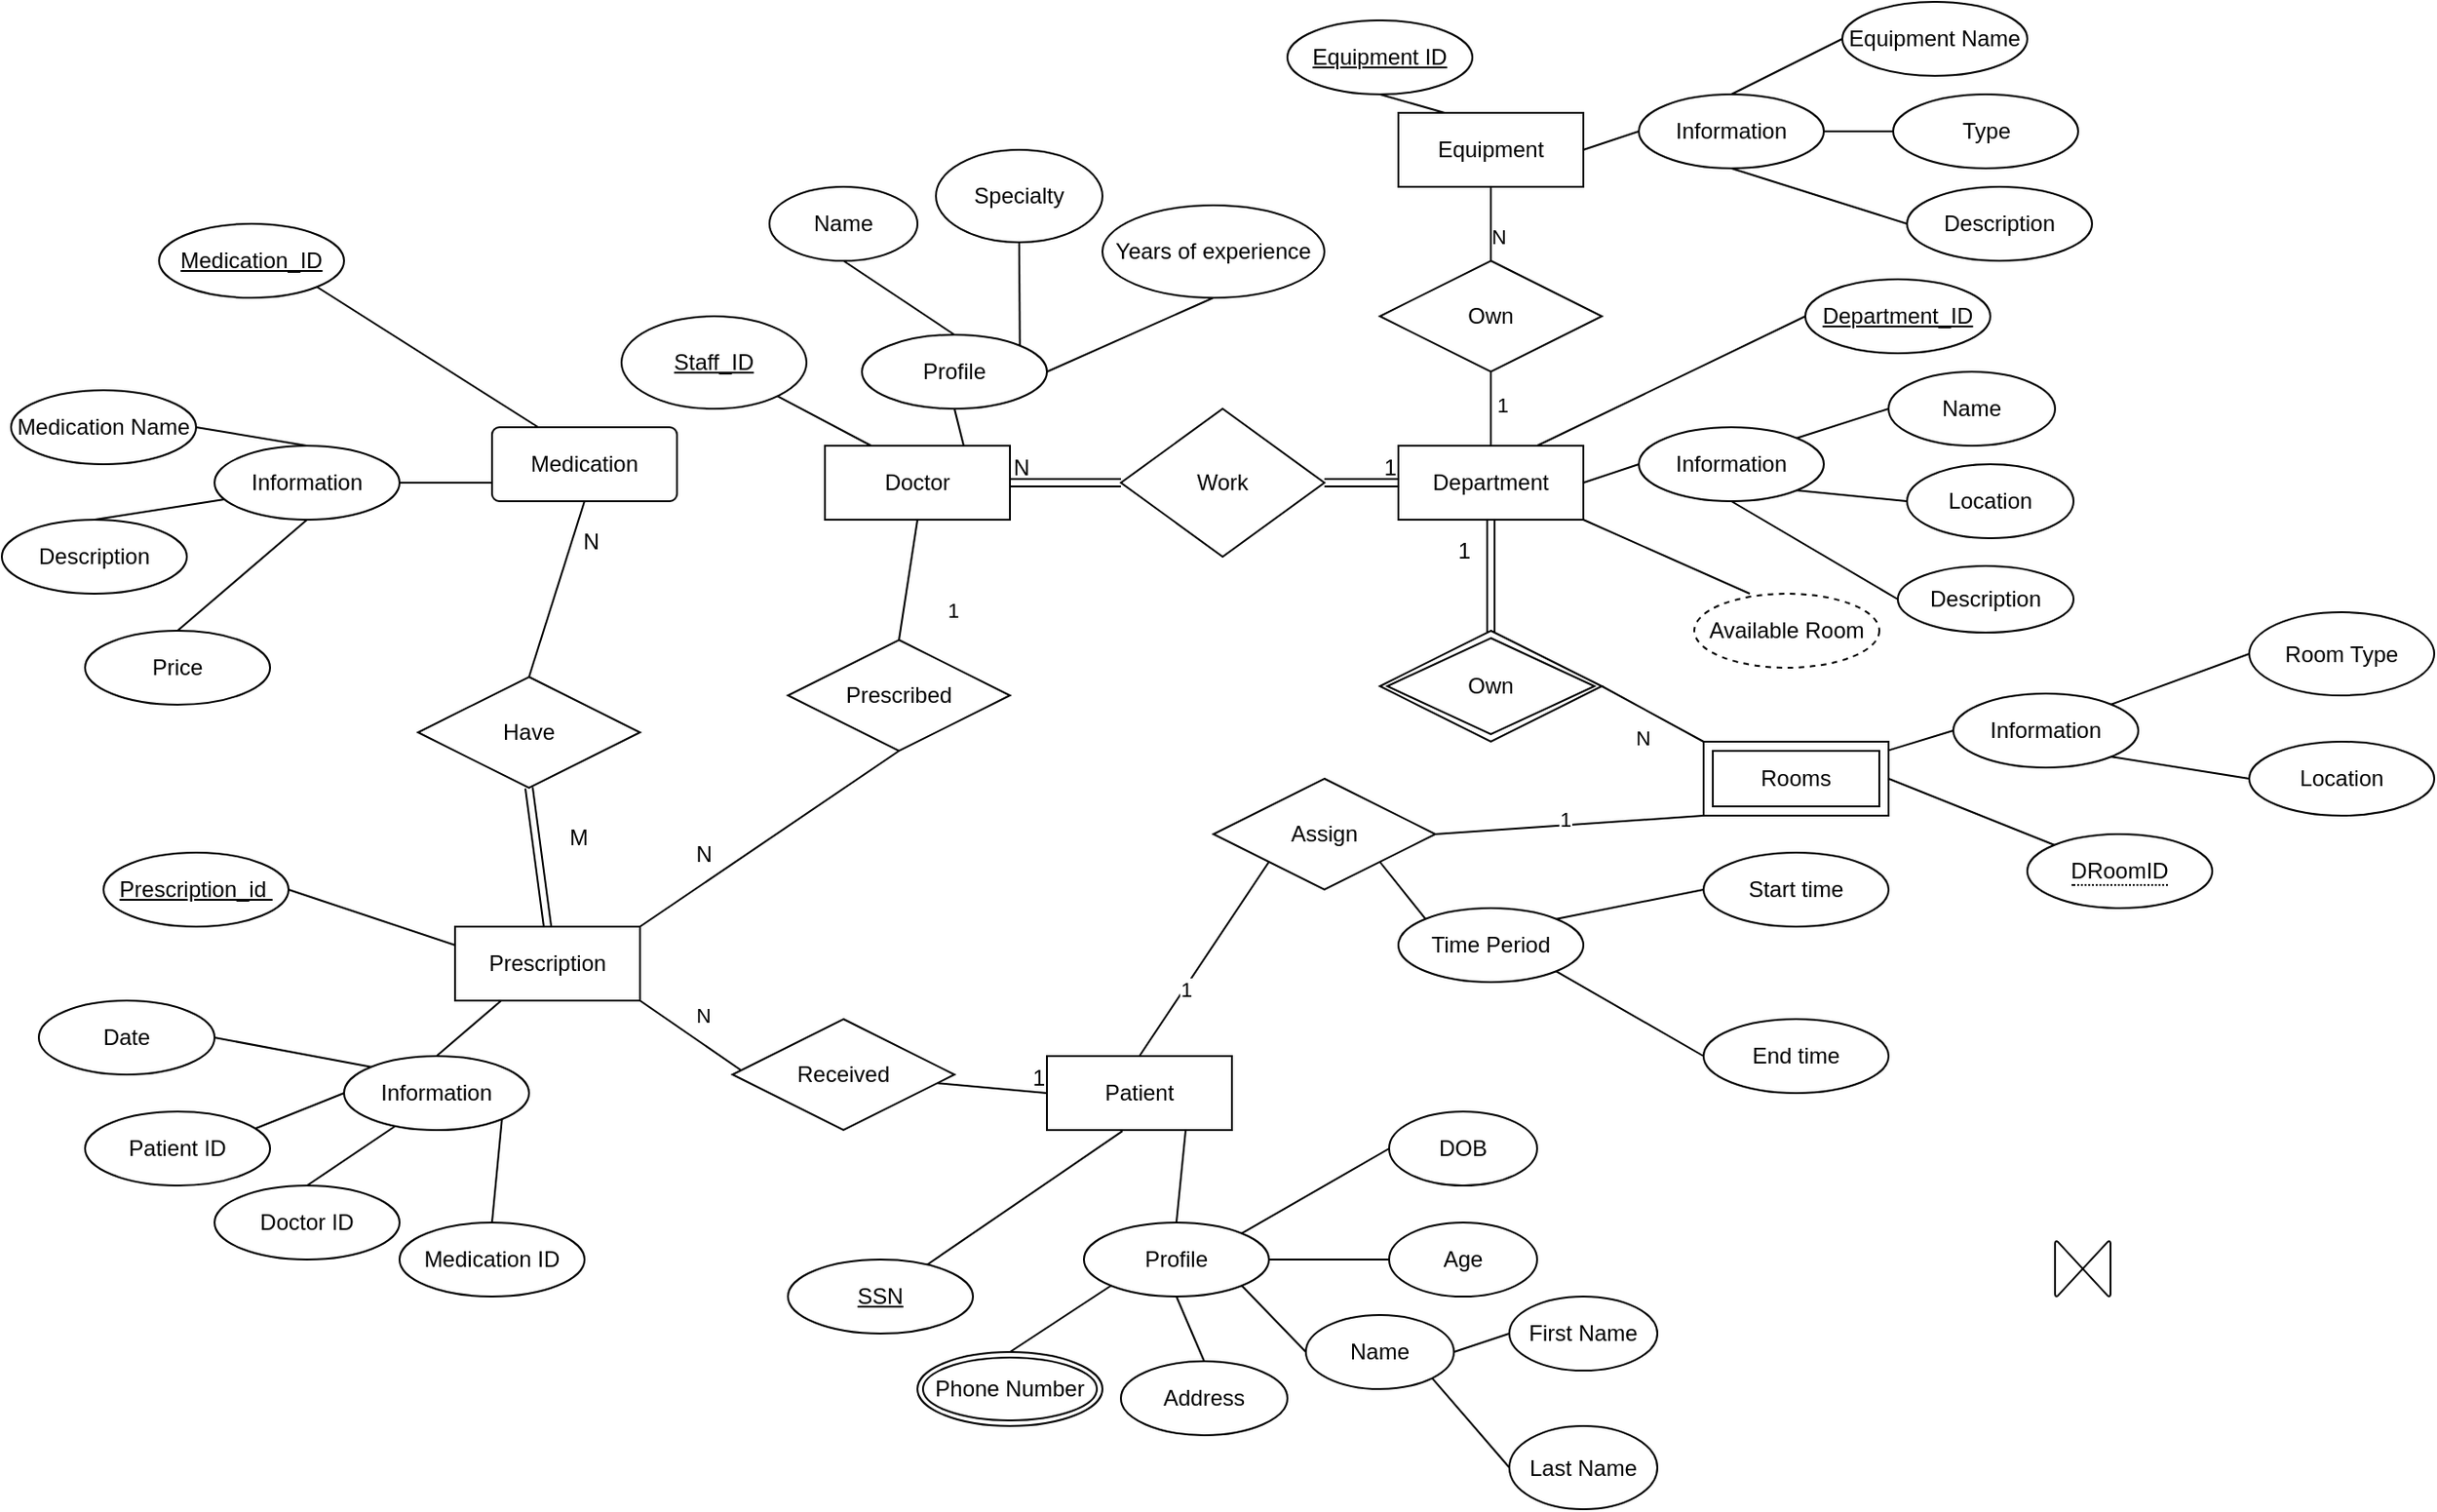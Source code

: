 <mxfile version="24.7.16">
  <diagram name="Page-1" id="lAYnDV3TWPrWhs4WG5Oa">
    <mxGraphModel dx="2662" dy="800" grid="1" gridSize="10" guides="1" tooltips="1" connect="1" arrows="1" fold="1" page="1" pageScale="1" pageWidth="1169" pageHeight="827" math="0" shadow="0">
      <root>
        <mxCell id="0" />
        <mxCell id="1" parent="0" />
        <mxCell id="o8hKFmGq3P5-GHASwoxO-2" value="&lt;u&gt;Staff_ID&lt;/u&gt;" style="ellipse;whiteSpace=wrap;html=1;" parent="1" vertex="1">
          <mxGeometry x="155" y="170" width="100" height="50" as="geometry" />
        </mxCell>
        <mxCell id="o8hKFmGq3P5-GHASwoxO-4" value="Name" style="ellipse;whiteSpace=wrap;html=1;" parent="1" vertex="1">
          <mxGeometry x="235" y="100" width="80" height="40" as="geometry" />
        </mxCell>
        <mxCell id="o8hKFmGq3P5-GHASwoxO-5" value="Specialty" style="ellipse;whiteSpace=wrap;html=1;" parent="1" vertex="1">
          <mxGeometry x="325" y="80" width="90" height="50" as="geometry" />
        </mxCell>
        <mxCell id="o8hKFmGq3P5-GHASwoxO-6" value="Years of experience" style="ellipse;whiteSpace=wrap;html=1;" parent="1" vertex="1">
          <mxGeometry x="415" y="110" width="120" height="50" as="geometry" />
        </mxCell>
        <mxCell id="o8hKFmGq3P5-GHASwoxO-11" value="" style="endArrow=none;html=1;rounded=0;exitX=0.5;exitY=1;exitDx=0;exitDy=0;entryX=1;entryY=0.5;entryDx=0;entryDy=0;" parent="1" source="o8hKFmGq3P5-GHASwoxO-6" target="ZtCGXOt3zLBjOrTxYCuQ-2" edge="1">
          <mxGeometry width="50" height="50" relative="1" as="geometry">
            <mxPoint x="405" y="220" as="sourcePoint" />
            <mxPoint x="315" y="235" as="targetPoint" />
          </mxGeometry>
        </mxCell>
        <mxCell id="o8hKFmGq3P5-GHASwoxO-13" value="" style="endArrow=none;html=1;rounded=0;entryX=0.5;entryY=1;entryDx=0;entryDy=0;exitX=1;exitY=0;exitDx=0;exitDy=0;" parent="1" source="ZtCGXOt3zLBjOrTxYCuQ-2" target="o8hKFmGq3P5-GHASwoxO-5" edge="1">
          <mxGeometry width="50" height="50" relative="1" as="geometry">
            <mxPoint x="320" y="100" as="sourcePoint" />
            <mxPoint x="575" y="70" as="targetPoint" />
          </mxGeometry>
        </mxCell>
        <mxCell id="o8hKFmGq3P5-GHASwoxO-14" value="" style="endArrow=none;html=1;rounded=0;exitX=0.5;exitY=0;exitDx=0;exitDy=0;entryX=0.5;entryY=1;entryDx=0;entryDy=0;" parent="1" source="ZtCGXOt3zLBjOrTxYCuQ-2" target="o8hKFmGq3P5-GHASwoxO-4" edge="1">
          <mxGeometry width="50" height="50" relative="1" as="geometry">
            <mxPoint x="415" y="190" as="sourcePoint" />
            <mxPoint x="275" y="150" as="targetPoint" />
          </mxGeometry>
        </mxCell>
        <mxCell id="o8hKFmGq3P5-GHASwoxO-15" value="" style="endArrow=none;html=1;rounded=0;entryX=0.25;entryY=0;entryDx=0;entryDy=0;" parent="1" source="o8hKFmGq3P5-GHASwoxO-2" target="o8hKFmGq3P5-GHASwoxO-100" edge="1">
          <mxGeometry width="50" height="50" relative="1" as="geometry">
            <mxPoint x="265" y="170" as="sourcePoint" />
            <mxPoint x="335" y="190" as="targetPoint" />
          </mxGeometry>
        </mxCell>
        <mxCell id="o8hKFmGq3P5-GHASwoxO-17" value="&lt;u&gt;Department_ID&lt;/u&gt;" style="ellipse;whiteSpace=wrap;html=1;" parent="1" vertex="1">
          <mxGeometry x="795" y="150" width="100" height="40" as="geometry" />
        </mxCell>
        <mxCell id="o8hKFmGq3P5-GHASwoxO-18" value="Description" style="ellipse;whiteSpace=wrap;html=1;" parent="1" vertex="1">
          <mxGeometry x="845" y="305" width="95" height="36" as="geometry" />
        </mxCell>
        <mxCell id="o8hKFmGq3P5-GHASwoxO-19" value="Location" style="ellipse;whiteSpace=wrap;html=1;" parent="1" vertex="1">
          <mxGeometry x="850" y="250" width="90" height="40" as="geometry" />
        </mxCell>
        <mxCell id="o8hKFmGq3P5-GHASwoxO-20" value="" style="endArrow=none;html=1;rounded=0;entryX=0.75;entryY=0;entryDx=0;entryDy=0;exitX=0;exitY=0.5;exitDx=0;exitDy=0;" parent="1" source="o8hKFmGq3P5-GHASwoxO-17" target="o8hKFmGq3P5-GHASwoxO-101" edge="1">
          <mxGeometry width="50" height="50" relative="1" as="geometry">
            <mxPoint x="735" y="130" as="sourcePoint" />
            <mxPoint x="655" y="220" as="targetPoint" />
          </mxGeometry>
        </mxCell>
        <mxCell id="o8hKFmGq3P5-GHASwoxO-21" value="" style="endArrow=none;html=1;rounded=0;entryX=0;entryY=0.5;entryDx=0;entryDy=0;exitX=1;exitY=1;exitDx=0;exitDy=0;" parent="1" target="o8hKFmGq3P5-GHASwoxO-19" edge="1" source="ZtCGXOt3zLBjOrTxYCuQ-3">
          <mxGeometry width="50" height="50" relative="1" as="geometry">
            <mxPoint x="655" y="260" as="sourcePoint" />
            <mxPoint x="865" y="120" as="targetPoint" />
          </mxGeometry>
        </mxCell>
        <mxCell id="o8hKFmGq3P5-GHASwoxO-22" value="" style="endArrow=none;html=1;rounded=0;exitX=0;exitY=0.5;exitDx=0;exitDy=0;entryX=0.5;entryY=1;entryDx=0;entryDy=0;" parent="1" source="o8hKFmGq3P5-GHASwoxO-18" target="ZtCGXOt3zLBjOrTxYCuQ-3" edge="1">
          <mxGeometry width="50" height="50" relative="1" as="geometry">
            <mxPoint x="735" y="260" as="sourcePoint" />
            <mxPoint x="655" y="300" as="targetPoint" />
          </mxGeometry>
        </mxCell>
        <mxCell id="o8hKFmGq3P5-GHASwoxO-33" value="&lt;u&gt;SSN&lt;/u&gt;" style="ellipse;whiteSpace=wrap;html=1;" parent="1" vertex="1">
          <mxGeometry x="245" y="680" width="100" height="40" as="geometry" />
        </mxCell>
        <mxCell id="o8hKFmGq3P5-GHASwoxO-35" value="Name" style="ellipse;whiteSpace=wrap;html=1;" parent="1" vertex="1">
          <mxGeometry x="525" y="710" width="80" height="40" as="geometry" />
        </mxCell>
        <mxCell id="o8hKFmGq3P5-GHASwoxO-36" value="Address" style="ellipse;whiteSpace=wrap;html=1;" parent="1" vertex="1">
          <mxGeometry x="425" y="735" width="90" height="40" as="geometry" />
        </mxCell>
        <mxCell id="o8hKFmGq3P5-GHASwoxO-37" value="" style="endArrow=none;html=1;rounded=0;exitX=0.5;exitY=0;exitDx=0;exitDy=0;entryX=0;entryY=1;entryDx=0;entryDy=0;" parent="1" source="o8hKFmGq3P5-GHASwoxO-51" target="ZtCGXOt3zLBjOrTxYCuQ-6" edge="1">
          <mxGeometry width="50" height="50" relative="1" as="geometry">
            <mxPoint x="680" y="755" as="sourcePoint" />
            <mxPoint x="445" y="680" as="targetPoint" />
          </mxGeometry>
        </mxCell>
        <mxCell id="o8hKFmGq3P5-GHASwoxO-38" value="" style="endArrow=none;html=1;rounded=0;entryX=0;entryY=0.5;entryDx=0;entryDy=0;exitX=1;exitY=1;exitDx=0;exitDy=0;" parent="1" source="ZtCGXOt3zLBjOrTxYCuQ-6" target="o8hKFmGq3P5-GHASwoxO-35" edge="1">
          <mxGeometry width="50" height="50" relative="1" as="geometry">
            <mxPoint x="495" y="680" as="sourcePoint" />
            <mxPoint x="730" y="640" as="targetPoint" />
          </mxGeometry>
        </mxCell>
        <mxCell id="o8hKFmGq3P5-GHASwoxO-39" value="" style="endArrow=none;html=1;rounded=0;entryX=0.5;entryY=0;entryDx=0;entryDy=0;exitX=0.5;exitY=1;exitDx=0;exitDy=0;" parent="1" source="ZtCGXOt3zLBjOrTxYCuQ-6" target="o8hKFmGq3P5-GHASwoxO-36" edge="1">
          <mxGeometry width="50" height="50" relative="1" as="geometry">
            <mxPoint x="512.48" y="742.1" as="sourcePoint" />
            <mxPoint x="720" y="650" as="targetPoint" />
          </mxGeometry>
        </mxCell>
        <mxCell id="o8hKFmGq3P5-GHASwoxO-41" value="" style="endArrow=none;html=1;rounded=0;exitX=0.408;exitY=1.015;exitDx=0;exitDy=0;exitPerimeter=0;" parent="1" source="o8hKFmGq3P5-GHASwoxO-92" target="o8hKFmGq3P5-GHASwoxO-33" edge="1">
          <mxGeometry width="50" height="50" relative="1" as="geometry">
            <mxPoint x="425" y="575" as="sourcePoint" />
            <mxPoint x="465" y="625" as="targetPoint" />
          </mxGeometry>
        </mxCell>
        <mxCell id="o8hKFmGq3P5-GHASwoxO-42" value="First Name" style="ellipse;whiteSpace=wrap;html=1;" parent="1" vertex="1">
          <mxGeometry x="635" y="700" width="80" height="40" as="geometry" />
        </mxCell>
        <mxCell id="o8hKFmGq3P5-GHASwoxO-44" value="Last Name" style="ellipse;whiteSpace=wrap;html=1;" parent="1" vertex="1">
          <mxGeometry x="635" y="770" width="80" height="45" as="geometry" />
        </mxCell>
        <mxCell id="o8hKFmGq3P5-GHASwoxO-46" value="" style="endArrow=none;html=1;rounded=0;exitX=1;exitY=0.5;exitDx=0;exitDy=0;entryX=0;entryY=0.5;entryDx=0;entryDy=0;" parent="1" source="o8hKFmGq3P5-GHASwoxO-35" target="o8hKFmGq3P5-GHASwoxO-42" edge="1">
          <mxGeometry width="50" height="50" relative="1" as="geometry">
            <mxPoint x="720" y="630" as="sourcePoint" />
            <mxPoint x="770" y="580" as="targetPoint" />
          </mxGeometry>
        </mxCell>
        <mxCell id="o8hKFmGq3P5-GHASwoxO-47" value="" style="endArrow=none;html=1;rounded=0;exitX=1;exitY=1;exitDx=0;exitDy=0;entryX=0;entryY=0.5;entryDx=0;entryDy=0;" parent="1" source="o8hKFmGq3P5-GHASwoxO-35" target="o8hKFmGq3P5-GHASwoxO-44" edge="1">
          <mxGeometry width="50" height="50" relative="1" as="geometry">
            <mxPoint x="730" y="660" as="sourcePoint" />
            <mxPoint x="780" y="610" as="targetPoint" />
          </mxGeometry>
        </mxCell>
        <mxCell id="o8hKFmGq3P5-GHASwoxO-51" value="Phone Number" style="ellipse;shape=doubleEllipse;margin=3;whiteSpace=wrap;html=1;align=center;" parent="1" vertex="1">
          <mxGeometry x="315" y="730" width="100" height="40" as="geometry" />
        </mxCell>
        <mxCell id="o8hKFmGq3P5-GHASwoxO-52" value="Age" style="ellipse;whiteSpace=wrap;html=1;align=center;" parent="1" vertex="1">
          <mxGeometry x="570" y="660" width="80" height="40" as="geometry" />
        </mxCell>
        <mxCell id="o8hKFmGq3P5-GHASwoxO-53" value="DOB" style="ellipse;whiteSpace=wrap;html=1;align=center;" parent="1" vertex="1">
          <mxGeometry x="570" y="600" width="80" height="40" as="geometry" />
        </mxCell>
        <mxCell id="o8hKFmGq3P5-GHASwoxO-54" value="" style="endArrow=none;html=1;rounded=0;entryX=0;entryY=0.5;entryDx=0;entryDy=0;exitX=1;exitY=0;exitDx=0;exitDy=0;" parent="1" source="ZtCGXOt3zLBjOrTxYCuQ-6" target="o8hKFmGq3P5-GHASwoxO-53" edge="1">
          <mxGeometry width="50" height="50" relative="1" as="geometry">
            <mxPoint x="505.97" y="719.977" as="sourcePoint" />
            <mxPoint x="610" y="610" as="targetPoint" />
          </mxGeometry>
        </mxCell>
        <mxCell id="o8hKFmGq3P5-GHASwoxO-55" value="" style="endArrow=none;html=1;rounded=0;entryX=0;entryY=0.5;entryDx=0;entryDy=0;exitX=1;exitY=0.5;exitDx=0;exitDy=0;" parent="1" source="ZtCGXOt3zLBjOrTxYCuQ-6" target="o8hKFmGq3P5-GHASwoxO-52" edge="1">
          <mxGeometry width="50" height="50" relative="1" as="geometry">
            <mxPoint x="465" y="630" as="sourcePoint" />
            <mxPoint x="510" y="600" as="targetPoint" />
          </mxGeometry>
        </mxCell>
        <mxCell id="o8hKFmGq3P5-GHASwoxO-56" value="Medication" style="rounded=1;arcSize=10;whiteSpace=wrap;html=1;align=center;" parent="1" vertex="1">
          <mxGeometry x="85" y="230" width="100" height="40" as="geometry" />
        </mxCell>
        <mxCell id="o8hKFmGq3P5-GHASwoxO-60" value="Medication_ID" style="ellipse;whiteSpace=wrap;html=1;align=center;fontStyle=4;" parent="1" vertex="1">
          <mxGeometry x="-95" y="120" width="100" height="40" as="geometry" />
        </mxCell>
        <mxCell id="o8hKFmGq3P5-GHASwoxO-62" value="Medication Name" style="ellipse;whiteSpace=wrap;html=1;align=center;" parent="1" vertex="1">
          <mxGeometry x="-175" y="210" width="100" height="40" as="geometry" />
        </mxCell>
        <mxCell id="o8hKFmGq3P5-GHASwoxO-63" value="Description" style="ellipse;whiteSpace=wrap;html=1;align=center;" parent="1" vertex="1">
          <mxGeometry x="-180" y="280" width="100" height="40" as="geometry" />
        </mxCell>
        <mxCell id="o8hKFmGq3P5-GHASwoxO-64" value="Price" style="ellipse;whiteSpace=wrap;html=1;align=center;" parent="1" vertex="1">
          <mxGeometry x="-135" y="340" width="100" height="40" as="geometry" />
        </mxCell>
        <mxCell id="o8hKFmGq3P5-GHASwoxO-66" value="" style="endArrow=none;html=1;rounded=0;entryX=0.5;entryY=0;entryDx=0;entryDy=0;exitX=1;exitY=0.5;exitDx=0;exitDy=0;" parent="1" source="o8hKFmGq3P5-GHASwoxO-62" target="ZtCGXOt3zLBjOrTxYCuQ-8" edge="1">
          <mxGeometry relative="1" as="geometry">
            <mxPoint x="-105" y="255" as="sourcePoint" />
            <mxPoint x="-50.355" y="270.858" as="targetPoint" />
          </mxGeometry>
        </mxCell>
        <mxCell id="o8hKFmGq3P5-GHASwoxO-67" value="" style="endArrow=none;html=1;rounded=0;exitX=1;exitY=0.5;exitDx=0;exitDy=0;entryX=0;entryY=0.75;entryDx=0;entryDy=0;" parent="1" source="ZtCGXOt3zLBjOrTxYCuQ-8" target="o8hKFmGq3P5-GHASwoxO-56" edge="1">
          <mxGeometry relative="1" as="geometry">
            <mxPoint x="-215" y="305" as="sourcePoint" />
            <mxPoint x="-50.355" y="299.142" as="targetPoint" />
          </mxGeometry>
        </mxCell>
        <mxCell id="o8hKFmGq3P5-GHASwoxO-68" value="" style="endArrow=none;html=1;rounded=0;exitX=0.5;exitY=0;exitDx=0;exitDy=0;entryX=0.5;entryY=1;entryDx=0;entryDy=0;" parent="1" source="o8hKFmGq3P5-GHASwoxO-64" target="ZtCGXOt3zLBjOrTxYCuQ-8" edge="1">
          <mxGeometry relative="1" as="geometry">
            <mxPoint x="-125" y="355" as="sourcePoint" />
            <mxPoint x="-15" y="305" as="targetPoint" />
          </mxGeometry>
        </mxCell>
        <mxCell id="o8hKFmGq3P5-GHASwoxO-69" value="" style="endArrow=none;html=1;rounded=0;entryX=0.25;entryY=0;entryDx=0;entryDy=0;exitX=1;exitY=1;exitDx=0;exitDy=0;" parent="1" source="o8hKFmGq3P5-GHASwoxO-60" target="o8hKFmGq3P5-GHASwoxO-56" edge="1">
          <mxGeometry relative="1" as="geometry">
            <mxPoint x="35" y="155" as="sourcePoint" />
            <mxPoint x="195" y="155" as="targetPoint" />
          </mxGeometry>
        </mxCell>
        <mxCell id="o8hKFmGq3P5-GHASwoxO-71" value="Prescription" style="whiteSpace=wrap;html=1;align=center;" parent="1" vertex="1">
          <mxGeometry x="65" y="500" width="100" height="40" as="geometry" />
        </mxCell>
        <mxCell id="o8hKFmGq3P5-GHASwoxO-73" value="&lt;u&gt;Prescription_id&amp;nbsp;&lt;/u&gt;" style="ellipse;whiteSpace=wrap;html=1;align=center;" parent="1" vertex="1">
          <mxGeometry x="-125" y="460" width="100" height="40" as="geometry" />
        </mxCell>
        <mxCell id="o8hKFmGq3P5-GHASwoxO-76" value="Date" style="ellipse;whiteSpace=wrap;html=1;align=center;" parent="1" vertex="1">
          <mxGeometry x="-160" y="540" width="95" height="40" as="geometry" />
        </mxCell>
        <mxCell id="o8hKFmGq3P5-GHASwoxO-80" value="" style="endArrow=none;html=1;rounded=0;entryX=0.25;entryY=1;entryDx=0;entryDy=0;exitX=0.5;exitY=0;exitDx=0;exitDy=0;" parent="1" source="ZtCGXOt3zLBjOrTxYCuQ-10" target="o8hKFmGq3P5-GHASwoxO-71" edge="1">
          <mxGeometry relative="1" as="geometry">
            <mxPoint x="15.0" y="630" as="sourcePoint" />
            <mxPoint x="15" y="560" as="targetPoint" />
          </mxGeometry>
        </mxCell>
        <mxCell id="o8hKFmGq3P5-GHASwoxO-82" value="" style="endArrow=none;html=1;rounded=0;exitX=1;exitY=0.5;exitDx=0;exitDy=0;entryX=0;entryY=0;entryDx=0;entryDy=0;" parent="1" source="o8hKFmGq3P5-GHASwoxO-76" target="ZtCGXOt3zLBjOrTxYCuQ-10" edge="1">
          <mxGeometry relative="1" as="geometry">
            <mxPoint x="-65" y="550" as="sourcePoint" />
            <mxPoint x="-15" y="620" as="targetPoint" />
          </mxGeometry>
        </mxCell>
        <mxCell id="o8hKFmGq3P5-GHASwoxO-83" value="" style="endArrow=none;html=1;rounded=0;exitX=1;exitY=1;exitDx=0;exitDy=0;entryX=0.5;entryY=0;entryDx=0;entryDy=0;" parent="1" source="ZtCGXOt3zLBjOrTxYCuQ-10" target="ZtCGXOt3zLBjOrTxYCuQ-29" edge="1">
          <mxGeometry relative="1" as="geometry">
            <mxPoint x="145" y="660" as="sourcePoint" />
            <mxPoint x="75" y="660" as="targetPoint" />
          </mxGeometry>
        </mxCell>
        <mxCell id="o8hKFmGq3P5-GHASwoxO-85" value="" style="endArrow=none;html=1;rounded=0;entryX=0;entryY=0.25;entryDx=0;entryDy=0;exitX=1;exitY=0.5;exitDx=0;exitDy=0;" parent="1" source="o8hKFmGq3P5-GHASwoxO-73" target="o8hKFmGq3P5-GHASwoxO-71" edge="1">
          <mxGeometry relative="1" as="geometry">
            <mxPoint x="119" y="549" as="sourcePoint" />
            <mxPoint x="85" y="620" as="targetPoint" />
          </mxGeometry>
        </mxCell>
        <mxCell id="o8hKFmGq3P5-GHASwoxO-86" value="" style="shape=link;html=1;rounded=0;" parent="1" source="o8hKFmGq3P5-GHASwoxO-23" edge="1">
          <mxGeometry relative="1" as="geometry">
            <mxPoint x="415" y="260" as="sourcePoint" />
            <mxPoint x="575" y="260" as="targetPoint" />
          </mxGeometry>
        </mxCell>
        <mxCell id="o8hKFmGq3P5-GHASwoxO-88" value="1" style="resizable=0;html=1;whiteSpace=wrap;align=right;verticalAlign=bottom;" parent="o8hKFmGq3P5-GHASwoxO-86" connectable="0" vertex="1">
          <mxGeometry x="1" relative="1" as="geometry" />
        </mxCell>
        <mxCell id="o8hKFmGq3P5-GHASwoxO-89" value="" style="shape=link;html=1;rounded=0;exitX=1;exitY=0.5;exitDx=0;exitDy=0;" parent="1" source="o8hKFmGq3P5-GHASwoxO-100" target="o8hKFmGq3P5-GHASwoxO-23" edge="1">
          <mxGeometry relative="1" as="geometry">
            <mxPoint x="415" y="260" as="sourcePoint" />
            <mxPoint x="575" y="260" as="targetPoint" />
          </mxGeometry>
        </mxCell>
        <mxCell id="o8hKFmGq3P5-GHASwoxO-90" value="N" style="resizable=0;html=1;whiteSpace=wrap;align=left;verticalAlign=bottom;" parent="o8hKFmGq3P5-GHASwoxO-89" connectable="0" vertex="1">
          <mxGeometry x="-1" relative="1" as="geometry" />
        </mxCell>
        <mxCell id="o8hKFmGq3P5-GHASwoxO-23" value="Work" style="rhombus;whiteSpace=wrap;html=1;" parent="1" vertex="1">
          <mxGeometry x="425" y="220" width="110" height="80" as="geometry" />
        </mxCell>
        <mxCell id="o8hKFmGq3P5-GHASwoxO-92" value="Patient" style="whiteSpace=wrap;html=1;align=center;" parent="1" vertex="1">
          <mxGeometry x="385" y="570" width="100" height="40" as="geometry" />
        </mxCell>
        <mxCell id="o8hKFmGq3P5-GHASwoxO-94" value="" style="endArrow=none;html=1;rounded=0;entryX=0;entryY=0.5;entryDx=0;entryDy=0;" parent="1" source="o8hKFmGq3P5-GHASwoxO-96" edge="1" target="o8hKFmGq3P5-GHASwoxO-92">
          <mxGeometry relative="1" as="geometry">
            <mxPoint x="165" y="540" as="sourcePoint" />
            <mxPoint x="355" y="600" as="targetPoint" />
          </mxGeometry>
        </mxCell>
        <mxCell id="o8hKFmGq3P5-GHASwoxO-95" value="1" style="resizable=0;html=1;whiteSpace=wrap;align=right;verticalAlign=bottom;" parent="o8hKFmGq3P5-GHASwoxO-94" connectable="0" vertex="1">
          <mxGeometry x="1" relative="1" as="geometry" />
        </mxCell>
        <mxCell id="o8hKFmGq3P5-GHASwoxO-97" value="" style="endArrow=none;html=1;rounded=0;entryX=0.067;entryY=0.5;entryDx=0;entryDy=0;entryPerimeter=0;" parent="1" target="o8hKFmGq3P5-GHASwoxO-96" edge="1">
          <mxGeometry relative="1" as="geometry">
            <mxPoint x="165" y="540" as="sourcePoint" />
            <mxPoint x="360" y="630" as="targetPoint" />
          </mxGeometry>
        </mxCell>
        <mxCell id="o8hKFmGq3P5-GHASwoxO-99" value="N" style="edgeLabel;html=1;align=center;verticalAlign=middle;resizable=0;points=[];" parent="o8hKFmGq3P5-GHASwoxO-97" vertex="1" connectable="0">
          <mxGeometry x="-0.409" y="2" relative="1" as="geometry">
            <mxPoint x="15" y="-3" as="offset" />
          </mxGeometry>
        </mxCell>
        <mxCell id="o8hKFmGq3P5-GHASwoxO-96" value="Received" style="shape=rhombus;perimeter=rhombusPerimeter;whiteSpace=wrap;html=1;align=center;" parent="1" vertex="1">
          <mxGeometry x="215" y="550" width="120" height="60" as="geometry" />
        </mxCell>
        <mxCell id="o8hKFmGq3P5-GHASwoxO-100" value="Doctor" style="whiteSpace=wrap;html=1;align=center;" parent="1" vertex="1">
          <mxGeometry x="265" y="240" width="100" height="40" as="geometry" />
        </mxCell>
        <mxCell id="o8hKFmGq3P5-GHASwoxO-101" value="Department" style="whiteSpace=wrap;html=1;align=center;" parent="1" vertex="1">
          <mxGeometry x="575" y="240" width="100" height="40" as="geometry" />
        </mxCell>
        <mxCell id="o8hKFmGq3P5-GHASwoxO-104" value="" style="endArrow=none;html=1;rounded=0;entryX=1;entryY=0;entryDx=0;entryDy=0;exitX=0.5;exitY=1;exitDx=0;exitDy=0;" parent="1" source="o8hKFmGq3P5-GHASwoxO-107" target="o8hKFmGq3P5-GHASwoxO-71" edge="1">
          <mxGeometry relative="1" as="geometry">
            <mxPoint x="265" y="280" as="sourcePoint" />
            <mxPoint x="425" y="280" as="targetPoint" />
          </mxGeometry>
        </mxCell>
        <mxCell id="o8hKFmGq3P5-GHASwoxO-105" value="N" style="resizable=0;html=1;whiteSpace=wrap;align=right;verticalAlign=bottom;" parent="o8hKFmGq3P5-GHASwoxO-104" connectable="0" vertex="1">
          <mxGeometry x="1" relative="1" as="geometry">
            <mxPoint x="40" y="-30" as="offset" />
          </mxGeometry>
        </mxCell>
        <mxCell id="o8hKFmGq3P5-GHASwoxO-108" value="" style="endArrow=none;html=1;rounded=0;entryX=0.5;entryY=0;entryDx=0;entryDy=0;exitX=0.5;exitY=1;exitDx=0;exitDy=0;" parent="1" source="o8hKFmGq3P5-GHASwoxO-100" target="o8hKFmGq3P5-GHASwoxO-107" edge="1">
          <mxGeometry relative="1" as="geometry">
            <mxPoint x="265" y="280" as="sourcePoint" />
            <mxPoint x="148" y="502" as="targetPoint" />
          </mxGeometry>
        </mxCell>
        <mxCell id="o8hKFmGq3P5-GHASwoxO-110" value="1" style="edgeLabel;html=1;align=center;verticalAlign=middle;resizable=0;points=[];" parent="o8hKFmGq3P5-GHASwoxO-108" vertex="1" connectable="0">
          <mxGeometry x="-0.887" y="2" relative="1" as="geometry">
            <mxPoint x="17" y="45" as="offset" />
          </mxGeometry>
        </mxCell>
        <mxCell id="o8hKFmGq3P5-GHASwoxO-107" value="Prescribed" style="shape=rhombus;perimeter=rhombusPerimeter;whiteSpace=wrap;html=1;align=center;" parent="1" vertex="1">
          <mxGeometry x="245" y="345" width="120" height="60" as="geometry" />
        </mxCell>
        <mxCell id="o8hKFmGq3P5-GHASwoxO-115" value="" style="shape=link;html=1;rounded=0;entryX=0.5;entryY=1;entryDx=0;entryDy=0;exitX=0.5;exitY=0;exitDx=0;exitDy=0;" parent="1" source="o8hKFmGq3P5-GHASwoxO-71" target="o8hKFmGq3P5-GHASwoxO-111" edge="1">
          <mxGeometry relative="1" as="geometry">
            <mxPoint x="115" y="500" as="sourcePoint" />
            <mxPoint x="103" y="254" as="targetPoint" />
          </mxGeometry>
        </mxCell>
        <mxCell id="o8hKFmGq3P5-GHASwoxO-116" value="M" style="resizable=0;html=1;whiteSpace=wrap;align=left;verticalAlign=bottom;" parent="o8hKFmGq3P5-GHASwoxO-115" connectable="0" vertex="1">
          <mxGeometry x="-1" relative="1" as="geometry">
            <mxPoint x="10" y="-40" as="offset" />
          </mxGeometry>
        </mxCell>
        <mxCell id="o8hKFmGq3P5-GHASwoxO-111" value="Have" style="shape=rhombus;perimeter=rhombusPerimeter;whiteSpace=wrap;html=1;align=center;" parent="1" vertex="1">
          <mxGeometry x="45" y="365" width="120" height="60" as="geometry" />
        </mxCell>
        <mxCell id="o8hKFmGq3P5-GHASwoxO-121" value="" style="endArrow=none;html=1;rounded=0;exitX=1;exitY=0;exitDx=0;exitDy=0;entryX=0;entryY=0.5;entryDx=0;entryDy=0;" parent="1" source="ZtCGXOt3zLBjOrTxYCuQ-17" target="o8hKFmGq3P5-GHASwoxO-124" edge="1">
          <mxGeometry relative="1" as="geometry">
            <mxPoint x="820" y="390" as="sourcePoint" />
            <mxPoint x="895.0" y="390" as="targetPoint" />
          </mxGeometry>
        </mxCell>
        <mxCell id="o8hKFmGq3P5-GHASwoxO-122" value="" style="endArrow=none;html=1;rounded=0;exitX=1;exitY=0.5;exitDx=0;exitDy=0;entryX=0;entryY=0;entryDx=0;entryDy=0;" parent="1" source="o8hKFmGq3P5-GHASwoxO-172" target="ZtCGXOt3zLBjOrTxYCuQ-26" edge="1">
          <mxGeometry relative="1" as="geometry">
            <mxPoint x="820" y="430" as="sourcePoint" />
            <mxPoint x="895" y="480" as="targetPoint" />
          </mxGeometry>
        </mxCell>
        <mxCell id="o8hKFmGq3P5-GHASwoxO-124" value="Room Type" style="ellipse;whiteSpace=wrap;html=1;align=center;" parent="1" vertex="1">
          <mxGeometry x="1035" y="330" width="100" height="45" as="geometry" />
        </mxCell>
        <mxCell id="o8hKFmGq3P5-GHASwoxO-125" value="" style="endArrow=none;html=1;rounded=0;exitX=1;exitY=1;exitDx=0;exitDy=0;entryX=0;entryY=0.5;entryDx=0;entryDy=0;" parent="1" source="ZtCGXOt3zLBjOrTxYCuQ-17" target="o8hKFmGq3P5-GHASwoxO-126" edge="1">
          <mxGeometry relative="1" as="geometry">
            <mxPoint x="980.355" y="404.142" as="sourcePoint" />
            <mxPoint x="1075" y="440" as="targetPoint" />
          </mxGeometry>
        </mxCell>
        <mxCell id="o8hKFmGq3P5-GHASwoxO-126" value="Location" style="ellipse;whiteSpace=wrap;html=1;align=center;" parent="1" vertex="1">
          <mxGeometry x="1035" y="400" width="100" height="40" as="geometry" />
        </mxCell>
        <mxCell id="o8hKFmGq3P5-GHASwoxO-128" value="" style="endArrow=none;html=1;rounded=0;exitX=1;exitY=0.5;exitDx=0;exitDy=0;entryX=0;entryY=0;entryDx=0;entryDy=0;" parent="1" source="ZtCGXOt3zLBjOrTxYCuQ-31" target="o8hKFmGq3P5-GHASwoxO-172" edge="1">
          <mxGeometry relative="1" as="geometry">
            <mxPoint x="687.5" y="367.5" as="sourcePoint" />
            <mxPoint x="720" y="410" as="targetPoint" />
          </mxGeometry>
        </mxCell>
        <mxCell id="o8hKFmGq3P5-GHASwoxO-134" value="&lt;div&gt;N&lt;/div&gt;" style="edgeLabel;html=1;align=center;verticalAlign=middle;resizable=0;points=[];" parent="o8hKFmGq3P5-GHASwoxO-128" vertex="1" connectable="0">
          <mxGeometry x="0.135" y="-3" relative="1" as="geometry">
            <mxPoint x="-8" y="8" as="offset" />
          </mxGeometry>
        </mxCell>
        <mxCell id="o8hKFmGq3P5-GHASwoxO-132" value="" style="shape=link;html=1;rounded=0;entryX=0.5;entryY=0;entryDx=0;entryDy=0;" parent="1" source="o8hKFmGq3P5-GHASwoxO-101" edge="1">
          <mxGeometry relative="1" as="geometry">
            <mxPoint x="415" y="350" as="sourcePoint" />
            <mxPoint x="625" y="345" as="targetPoint" />
          </mxGeometry>
        </mxCell>
        <mxCell id="o8hKFmGq3P5-GHASwoxO-133" value="1" style="resizable=0;html=1;whiteSpace=wrap;align=right;verticalAlign=bottom;" parent="o8hKFmGq3P5-GHASwoxO-132" connectable="0" vertex="1">
          <mxGeometry x="1" relative="1" as="geometry">
            <mxPoint x="-10" y="-40" as="offset" />
          </mxGeometry>
        </mxCell>
        <mxCell id="o8hKFmGq3P5-GHASwoxO-135" value="Assign" style="shape=rhombus;perimeter=rhombusPerimeter;whiteSpace=wrap;html=1;align=center;" parent="1" vertex="1">
          <mxGeometry x="475" y="420" width="120" height="60" as="geometry" />
        </mxCell>
        <mxCell id="o8hKFmGq3P5-GHASwoxO-136" value="" style="endArrow=none;html=1;rounded=0;exitX=0.5;exitY=0;exitDx=0;exitDy=0;entryX=0;entryY=1;entryDx=0;entryDy=0;" parent="1" source="o8hKFmGq3P5-GHASwoxO-92" target="o8hKFmGq3P5-GHASwoxO-135" edge="1">
          <mxGeometry relative="1" as="geometry">
            <mxPoint x="325" y="500" as="sourcePoint" />
            <mxPoint x="485" y="500" as="targetPoint" />
          </mxGeometry>
        </mxCell>
        <mxCell id="o8hKFmGq3P5-GHASwoxO-143" value="1" style="edgeLabel;html=1;align=center;verticalAlign=middle;resizable=0;points=[];" parent="o8hKFmGq3P5-GHASwoxO-136" vertex="1" connectable="0">
          <mxGeometry x="-0.291" y="-1" relative="1" as="geometry">
            <mxPoint x="-1" as="offset" />
          </mxGeometry>
        </mxCell>
        <mxCell id="o8hKFmGq3P5-GHASwoxO-137" value="" style="endArrow=none;html=1;rounded=0;exitX=1;exitY=0.5;exitDx=0;exitDy=0;entryX=0;entryY=1;entryDx=0;entryDy=0;" parent="1" source="o8hKFmGq3P5-GHASwoxO-135" target="o8hKFmGq3P5-GHASwoxO-172" edge="1">
          <mxGeometry relative="1" as="geometry">
            <mxPoint x="575" y="430" as="sourcePoint" />
            <mxPoint x="735" y="430" as="targetPoint" />
          </mxGeometry>
        </mxCell>
        <mxCell id="o8hKFmGq3P5-GHASwoxO-144" value="1" style="edgeLabel;html=1;align=center;verticalAlign=middle;resizable=0;points=[];" parent="o8hKFmGq3P5-GHASwoxO-137" vertex="1" connectable="0">
          <mxGeometry x="0.552" y="-1" relative="1" as="geometry">
            <mxPoint x="-43" y="-1" as="offset" />
          </mxGeometry>
        </mxCell>
        <mxCell id="o8hKFmGq3P5-GHASwoxO-140" value="Time Period" style="ellipse;whiteSpace=wrap;html=1;align=center;" parent="1" vertex="1">
          <mxGeometry x="575" y="490" width="100" height="40" as="geometry" />
        </mxCell>
        <mxCell id="o8hKFmGq3P5-GHASwoxO-141" value="" style="endArrow=none;html=1;rounded=0;entryX=1;entryY=1;entryDx=0;entryDy=0;exitX=0.5;exitY=0;exitDx=0;exitDy=0;" parent="1" target="o8hKFmGq3P5-GHASwoxO-101" edge="1">
          <mxGeometry relative="1" as="geometry">
            <mxPoint x="765" y="320" as="sourcePoint" />
            <mxPoint x="665" y="390" as="targetPoint" />
          </mxGeometry>
        </mxCell>
        <mxCell id="o8hKFmGq3P5-GHASwoxO-145" value="" style="endArrow=none;html=1;rounded=0;exitX=0;exitY=0;exitDx=0;exitDy=0;entryX=1;entryY=1;entryDx=0;entryDy=0;" parent="1" source="o8hKFmGq3P5-GHASwoxO-140" target="o8hKFmGq3P5-GHASwoxO-135" edge="1">
          <mxGeometry relative="1" as="geometry">
            <mxPoint x="325" y="500" as="sourcePoint" />
            <mxPoint x="485" y="500" as="targetPoint" />
          </mxGeometry>
        </mxCell>
        <mxCell id="o8hKFmGq3P5-GHASwoxO-149" value="Start time" style="ellipse;whiteSpace=wrap;html=1;align=center;" parent="1" vertex="1">
          <mxGeometry x="740" y="460" width="100" height="40" as="geometry" />
        </mxCell>
        <mxCell id="o8hKFmGq3P5-GHASwoxO-150" value="End time" style="ellipse;whiteSpace=wrap;html=1;align=center;" parent="1" vertex="1">
          <mxGeometry x="740" y="550" width="100" height="40" as="geometry" />
        </mxCell>
        <mxCell id="o8hKFmGq3P5-GHASwoxO-151" value="" style="endArrow=none;html=1;rounded=0;exitX=1;exitY=0;exitDx=0;exitDy=0;entryX=0;entryY=0.5;entryDx=0;entryDy=0;" parent="1" source="o8hKFmGq3P5-GHASwoxO-140" target="o8hKFmGq3P5-GHASwoxO-149" edge="1">
          <mxGeometry relative="1" as="geometry">
            <mxPoint x="635" y="600" as="sourcePoint" />
            <mxPoint x="795" y="600" as="targetPoint" />
          </mxGeometry>
        </mxCell>
        <mxCell id="o8hKFmGq3P5-GHASwoxO-152" value="" style="endArrow=none;html=1;rounded=0;exitX=1;exitY=1;exitDx=0;exitDy=0;entryX=0;entryY=0.5;entryDx=0;entryDy=0;" parent="1" source="o8hKFmGq3P5-GHASwoxO-140" target="o8hKFmGq3P5-GHASwoxO-150" edge="1">
          <mxGeometry relative="1" as="geometry">
            <mxPoint x="755" y="620" as="sourcePoint" />
            <mxPoint x="805" y="610" as="targetPoint" />
          </mxGeometry>
        </mxCell>
        <mxCell id="o8hKFmGq3P5-GHASwoxO-153" value="Equipment" style="whiteSpace=wrap;html=1;align=center;" parent="1" vertex="1">
          <mxGeometry x="575" y="60" width="100" height="40" as="geometry" />
        </mxCell>
        <mxCell id="o8hKFmGq3P5-GHASwoxO-156" value="Equipment ID" style="ellipse;whiteSpace=wrap;html=1;align=center;fontStyle=4;" parent="1" vertex="1">
          <mxGeometry x="515" y="10" width="100" height="40" as="geometry" />
        </mxCell>
        <mxCell id="o8hKFmGq3P5-GHASwoxO-157" value="" style="endArrow=none;html=1;rounded=0;entryX=0.25;entryY=0;entryDx=0;entryDy=0;exitX=0.5;exitY=1;exitDx=0;exitDy=0;" parent="1" source="o8hKFmGq3P5-GHASwoxO-156" target="o8hKFmGq3P5-GHASwoxO-153" edge="1">
          <mxGeometry relative="1" as="geometry">
            <mxPoint x="575" y="-10" as="sourcePoint" />
            <mxPoint x="545" y="20" as="targetPoint" />
          </mxGeometry>
        </mxCell>
        <mxCell id="o8hKFmGq3P5-GHASwoxO-159" value="" style="endArrow=none;html=1;rounded=0;exitX=0.5;exitY=0;exitDx=0;exitDy=0;entryX=0;entryY=0.5;entryDx=0;entryDy=0;" parent="1" source="ZtCGXOt3zLBjOrTxYCuQ-23" target="o8hKFmGq3P5-GHASwoxO-160" edge="1">
          <mxGeometry relative="1" as="geometry">
            <mxPoint x="595" y="80" as="sourcePoint" />
            <mxPoint x="704.645" y="64.142" as="targetPoint" />
          </mxGeometry>
        </mxCell>
        <mxCell id="o8hKFmGq3P5-GHASwoxO-160" value="Equipment Name" style="ellipse;whiteSpace=wrap;html=1;align=center;" parent="1" vertex="1">
          <mxGeometry x="815" width="100" height="40" as="geometry" />
        </mxCell>
        <mxCell id="o8hKFmGq3P5-GHASwoxO-163" value="Description" style="ellipse;whiteSpace=wrap;html=1;align=center;" parent="1" vertex="1">
          <mxGeometry x="850" y="100" width="100" height="40" as="geometry" />
        </mxCell>
        <mxCell id="o8hKFmGq3P5-GHASwoxO-165" value="" style="endArrow=none;html=1;rounded=0;entryX=0;entryY=0.5;entryDx=0;entryDy=0;exitX=0.5;exitY=1;exitDx=0;exitDy=0;" parent="1" source="ZtCGXOt3zLBjOrTxYCuQ-23" target="o8hKFmGq3P5-GHASwoxO-163" edge="1">
          <mxGeometry relative="1" as="geometry">
            <mxPoint x="765" y="70" as="sourcePoint" />
            <mxPoint x="895" y="80" as="targetPoint" />
          </mxGeometry>
        </mxCell>
        <mxCell id="o8hKFmGq3P5-GHASwoxO-166" value="Own" style="shape=rhombus;perimeter=rhombusPerimeter;whiteSpace=wrap;html=1;align=center;" parent="1" vertex="1">
          <mxGeometry x="565" y="140" width="120" height="60" as="geometry" />
        </mxCell>
        <mxCell id="o8hKFmGq3P5-GHASwoxO-167" value="" style="endArrow=none;html=1;rounded=0;exitX=0.5;exitY=0;exitDx=0;exitDy=0;entryX=0.5;entryY=1;entryDx=0;entryDy=0;" parent="1" source="o8hKFmGq3P5-GHASwoxO-166" target="o8hKFmGq3P5-GHASwoxO-153" edge="1">
          <mxGeometry relative="1" as="geometry">
            <mxPoint x="475" y="100" as="sourcePoint" />
            <mxPoint x="635" y="100" as="targetPoint" />
          </mxGeometry>
        </mxCell>
        <mxCell id="o8hKFmGq3P5-GHASwoxO-170" value="N" style="edgeLabel;html=1;align=center;verticalAlign=middle;resizable=0;points=[];" parent="o8hKFmGq3P5-GHASwoxO-167" vertex="1" connectable="0">
          <mxGeometry x="0.264" y="-3" relative="1" as="geometry">
            <mxPoint x="1" y="12" as="offset" />
          </mxGeometry>
        </mxCell>
        <mxCell id="o8hKFmGq3P5-GHASwoxO-168" value="" style="endArrow=none;html=1;rounded=0;exitX=0.5;exitY=0;exitDx=0;exitDy=0;entryX=0.5;entryY=1;entryDx=0;entryDy=0;" parent="1" source="o8hKFmGq3P5-GHASwoxO-101" target="o8hKFmGq3P5-GHASwoxO-166" edge="1">
          <mxGeometry relative="1" as="geometry">
            <mxPoint x="445" y="190" as="sourcePoint" />
            <mxPoint x="605" y="190" as="targetPoint" />
          </mxGeometry>
        </mxCell>
        <mxCell id="o8hKFmGq3P5-GHASwoxO-169" value="1" style="edgeLabel;html=1;align=center;verticalAlign=middle;resizable=0;points=[];" parent="o8hKFmGq3P5-GHASwoxO-168" vertex="1" connectable="0">
          <mxGeometry x="-0.412" y="-3" relative="1" as="geometry">
            <mxPoint x="3" y="-10" as="offset" />
          </mxGeometry>
        </mxCell>
        <mxCell id="o8hKFmGq3P5-GHASwoxO-172" value="Rooms" style="shape=ext;margin=3;double=1;whiteSpace=wrap;html=1;align=center;" parent="1" vertex="1">
          <mxGeometry x="740" y="400" width="100" height="40" as="geometry" />
        </mxCell>
        <mxCell id="o8hKFmGq3P5-GHASwoxO-173" value="Name" style="ellipse;whiteSpace=wrap;html=1;align=center;" parent="1" vertex="1">
          <mxGeometry x="840" y="200" width="90" height="40" as="geometry" />
        </mxCell>
        <mxCell id="o8hKFmGq3P5-GHASwoxO-174" value="" style="endArrow=none;html=1;rounded=0;entryX=0;entryY=0.5;entryDx=0;entryDy=0;exitX=1;exitY=0;exitDx=0;exitDy=0;" parent="1" target="o8hKFmGq3P5-GHASwoxO-173" edge="1" source="ZtCGXOt3zLBjOrTxYCuQ-3">
          <mxGeometry relative="1" as="geometry">
            <mxPoint x="675" y="240" as="sourcePoint" />
            <mxPoint x="835" y="240" as="targetPoint" />
          </mxGeometry>
        </mxCell>
        <mxCell id="o8hKFmGq3P5-GHASwoxO-177" value="" style="endArrow=none;html=1;rounded=0;entryX=0;entryY=0.5;entryDx=0;entryDy=0;" parent="1" source="o8hKFmGq3P5-GHASwoxO-172" target="ZtCGXOt3zLBjOrTxYCuQ-17" edge="1">
          <mxGeometry relative="1" as="geometry">
            <mxPoint x="830" y="410" as="sourcePoint" />
            <mxPoint x="905" y="400" as="targetPoint" />
          </mxGeometry>
        </mxCell>
        <mxCell id="o8hKFmGq3P5-GHASwoxO-183" style="edgeStyle=orthogonalEdgeStyle;rounded=0;orthogonalLoop=1;jettySize=auto;html=1;exitX=0.5;exitY=1;exitDx=0;exitDy=0;" parent="1" edge="1">
          <mxGeometry relative="1" as="geometry">
            <mxPoint x="130" y="700" as="sourcePoint" />
            <mxPoint x="130" y="700" as="targetPoint" />
          </mxGeometry>
        </mxCell>
        <mxCell id="o8hKFmGq3P5-GHASwoxO-191" value="" style="endArrow=none;html=1;rounded=0;exitX=1;exitY=0.5;exitDx=0;exitDy=0;entryX=0;entryY=0.5;entryDx=0;entryDy=0;" parent="1" source="ZtCGXOt3zLBjOrTxYCuQ-23" target="o8hKFmGq3P5-GHASwoxO-162" edge="1">
          <mxGeometry relative="1" as="geometry">
            <mxPoint x="675" y="70" as="sourcePoint" />
            <mxPoint x="805" y="40" as="targetPoint" />
          </mxGeometry>
        </mxCell>
        <mxCell id="o8hKFmGq3P5-GHASwoxO-162" value="Type" style="ellipse;whiteSpace=wrap;html=1;align=center;" parent="1" vertex="1">
          <mxGeometry x="842.5" y="50" width="100" height="40" as="geometry" />
        </mxCell>
        <mxCell id="o8hKFmGq3P5-GHASwoxO-192" value="" style="endArrow=none;html=1;rounded=0;exitX=0.5;exitY=0;exitDx=0;exitDy=0;entryX=0.5;entryY=1;entryDx=0;entryDy=0;" parent="1" edge="1" target="o8hKFmGq3P5-GHASwoxO-56" source="o8hKFmGq3P5-GHASwoxO-111">
          <mxGeometry relative="1" as="geometry">
            <mxPoint x="115" y="350" as="sourcePoint" />
            <mxPoint x="105" y="260" as="targetPoint" />
          </mxGeometry>
        </mxCell>
        <mxCell id="o8hKFmGq3P5-GHASwoxO-193" value="N" style="resizable=0;html=1;whiteSpace=wrap;align=right;verticalAlign=bottom;" parent="o8hKFmGq3P5-GHASwoxO-192" connectable="0" vertex="1">
          <mxGeometry x="1" relative="1" as="geometry">
            <mxPoint x="10" y="30" as="offset" />
          </mxGeometry>
        </mxCell>
        <mxCell id="o8hKFmGq3P5-GHASwoxO-196" style="edgeStyle=orthogonalEdgeStyle;rounded=0;orthogonalLoop=1;jettySize=auto;html=1;exitX=0.5;exitY=1;exitDx=0;exitDy=0;" parent="1" source="o8hKFmGq3P5-GHASwoxO-35" target="o8hKFmGq3P5-GHASwoxO-35" edge="1">
          <mxGeometry relative="1" as="geometry" />
        </mxCell>
        <mxCell id="ZtCGXOt3zLBjOrTxYCuQ-1" value="" style="endArrow=none;html=1;rounded=0;exitX=0.75;exitY=0;exitDx=0;exitDy=0;entryX=0.5;entryY=1;entryDx=0;entryDy=0;" edge="1" parent="1" source="o8hKFmGq3P5-GHASwoxO-100" target="ZtCGXOt3zLBjOrTxYCuQ-2">
          <mxGeometry width="50" height="50" relative="1" as="geometry">
            <mxPoint x="315" y="240" as="sourcePoint" />
            <mxPoint x="275" y="140" as="targetPoint" />
          </mxGeometry>
        </mxCell>
        <mxCell id="ZtCGXOt3zLBjOrTxYCuQ-2" value="Profile" style="ellipse;whiteSpace=wrap;html=1;align=center;" vertex="1" parent="1">
          <mxGeometry x="285" y="180" width="100" height="40" as="geometry" />
        </mxCell>
        <mxCell id="ZtCGXOt3zLBjOrTxYCuQ-3" value="Information" style="ellipse;whiteSpace=wrap;html=1;align=center;" vertex="1" parent="1">
          <mxGeometry x="705" y="230" width="100" height="40" as="geometry" />
        </mxCell>
        <mxCell id="ZtCGXOt3zLBjOrTxYCuQ-5" value="" style="endArrow=none;html=1;rounded=0;entryX=0;entryY=0.5;entryDx=0;entryDy=0;exitX=1;exitY=0.5;exitDx=0;exitDy=0;" edge="1" parent="1" source="o8hKFmGq3P5-GHASwoxO-101" target="ZtCGXOt3zLBjOrTxYCuQ-3">
          <mxGeometry relative="1" as="geometry">
            <mxPoint x="800" y="250" as="sourcePoint" />
            <mxPoint x="835" y="240" as="targetPoint" />
          </mxGeometry>
        </mxCell>
        <mxCell id="ZtCGXOt3zLBjOrTxYCuQ-6" value="Profile" style="ellipse;whiteSpace=wrap;html=1;align=center;" vertex="1" parent="1">
          <mxGeometry x="405" y="660" width="100" height="40" as="geometry" />
        </mxCell>
        <mxCell id="ZtCGXOt3zLBjOrTxYCuQ-9" value="" style="endArrow=none;html=1;rounded=0;exitX=0.5;exitY=0;exitDx=0;exitDy=0;entryX=0;entryY=0.75;entryDx=0;entryDy=0;" edge="1" parent="1" source="o8hKFmGq3P5-GHASwoxO-63" target="ZtCGXOt3zLBjOrTxYCuQ-8">
          <mxGeometry relative="1" as="geometry">
            <mxPoint x="-130" y="280" as="sourcePoint" />
            <mxPoint x="45" y="245" as="targetPoint" />
          </mxGeometry>
        </mxCell>
        <mxCell id="ZtCGXOt3zLBjOrTxYCuQ-8" value="Information" style="ellipse;whiteSpace=wrap;html=1;align=center;" vertex="1" parent="1">
          <mxGeometry x="-65" y="240" width="100" height="40" as="geometry" />
        </mxCell>
        <mxCell id="ZtCGXOt3zLBjOrTxYCuQ-11" value="" style="endArrow=none;html=1;rounded=0;entryX=0.25;entryY=1;entryDx=0;entryDy=0;exitX=0.5;exitY=0;exitDx=0;exitDy=0;" edge="1" parent="1" source="ZtCGXOt3zLBjOrTxYCuQ-28" target="ZtCGXOt3zLBjOrTxYCuQ-10">
          <mxGeometry relative="1" as="geometry">
            <mxPoint x="-5" y="640" as="sourcePoint" />
            <mxPoint x="90" y="540" as="targetPoint" />
          </mxGeometry>
        </mxCell>
        <mxCell id="ZtCGXOt3zLBjOrTxYCuQ-10" value="Information" style="ellipse;whiteSpace=wrap;html=1;align=center;" vertex="1" parent="1">
          <mxGeometry x="5" y="570" width="100" height="40" as="geometry" />
        </mxCell>
        <mxCell id="ZtCGXOt3zLBjOrTxYCuQ-12" value="" style="endArrow=none;html=1;rounded=0;exitX=1;exitY=0.5;exitDx=0;exitDy=0;entryX=0;entryY=0.5;entryDx=0;entryDy=0;" edge="1" parent="1" target="ZtCGXOt3zLBjOrTxYCuQ-10">
          <mxGeometry relative="1" as="geometry">
            <mxPoint x="-45" y="610" as="sourcePoint" />
            <mxPoint x="30" y="586" as="targetPoint" />
          </mxGeometry>
        </mxCell>
        <mxCell id="ZtCGXOt3zLBjOrTxYCuQ-16" value="" style="endArrow=none;html=1;rounded=0;exitX=0.5;exitY=0;exitDx=0;exitDy=0;entryX=0.75;entryY=1;entryDx=0;entryDy=0;" edge="1" parent="1" source="ZtCGXOt3zLBjOrTxYCuQ-6" target="o8hKFmGq3P5-GHASwoxO-92">
          <mxGeometry relative="1" as="geometry">
            <mxPoint x="295" y="630" as="sourcePoint" />
            <mxPoint x="455" y="630" as="targetPoint" />
          </mxGeometry>
        </mxCell>
        <mxCell id="ZtCGXOt3zLBjOrTxYCuQ-17" value="Information" style="ellipse;whiteSpace=wrap;html=1;align=center;" vertex="1" parent="1">
          <mxGeometry x="875" y="374" width="100" height="40" as="geometry" />
        </mxCell>
        <mxCell id="ZtCGXOt3zLBjOrTxYCuQ-22" value="Available Room" style="ellipse;whiteSpace=wrap;html=1;align=center;dashed=1;" vertex="1" parent="1">
          <mxGeometry x="735" y="320" width="100" height="40" as="geometry" />
        </mxCell>
        <mxCell id="ZtCGXOt3zLBjOrTxYCuQ-23" value="Information" style="ellipse;whiteSpace=wrap;html=1;align=center;" vertex="1" parent="1">
          <mxGeometry x="705" y="50" width="100" height="40" as="geometry" />
        </mxCell>
        <mxCell id="ZtCGXOt3zLBjOrTxYCuQ-24" value="" style="endArrow=none;html=1;rounded=0;exitX=1;exitY=0.5;exitDx=0;exitDy=0;entryX=0;entryY=0.5;entryDx=0;entryDy=0;" edge="1" parent="1" source="o8hKFmGq3P5-GHASwoxO-153" target="ZtCGXOt3zLBjOrTxYCuQ-23">
          <mxGeometry relative="1" as="geometry">
            <mxPoint x="585" y="70" as="sourcePoint" />
            <mxPoint x="745" y="70" as="targetPoint" />
          </mxGeometry>
        </mxCell>
        <mxCell id="ZtCGXOt3zLBjOrTxYCuQ-26" value="&lt;span style=&quot;border-bottom: 1px dotted&quot;&gt;DRoomID&lt;/span&gt;" style="ellipse;whiteSpace=wrap;html=1;align=center;" vertex="1" parent="1">
          <mxGeometry x="915" y="450" width="100" height="40" as="geometry" />
        </mxCell>
        <mxCell id="ZtCGXOt3zLBjOrTxYCuQ-27" value="Patient ID" style="ellipse;whiteSpace=wrap;html=1;align=center;" vertex="1" parent="1">
          <mxGeometry x="-135" y="600" width="100" height="40" as="geometry" />
        </mxCell>
        <mxCell id="ZtCGXOt3zLBjOrTxYCuQ-28" value="Doctor ID" style="ellipse;whiteSpace=wrap;html=1;align=center;" vertex="1" parent="1">
          <mxGeometry x="-65" y="640" width="100" height="40" as="geometry" />
        </mxCell>
        <mxCell id="ZtCGXOt3zLBjOrTxYCuQ-29" value="Medication ID" style="ellipse;whiteSpace=wrap;html=1;align=center;" vertex="1" parent="1">
          <mxGeometry x="35" y="660" width="100" height="40" as="geometry" />
        </mxCell>
        <mxCell id="ZtCGXOt3zLBjOrTxYCuQ-31" value="Own" style="shape=rhombus;double=1;perimeter=rhombusPerimeter;whiteSpace=wrap;html=1;align=center;" vertex="1" parent="1">
          <mxGeometry x="565" y="340" width="120" height="60" as="geometry" />
        </mxCell>
        <mxCell id="ZtCGXOt3zLBjOrTxYCuQ-32" value="" style="verticalLabelPosition=bottom;verticalAlign=top;html=1;shape=mxgraph.flowchart.collate;rotation=-90;" vertex="1" parent="1">
          <mxGeometry x="930" y="670" width="30" height="30" as="geometry" />
        </mxCell>
      </root>
    </mxGraphModel>
  </diagram>
</mxfile>
